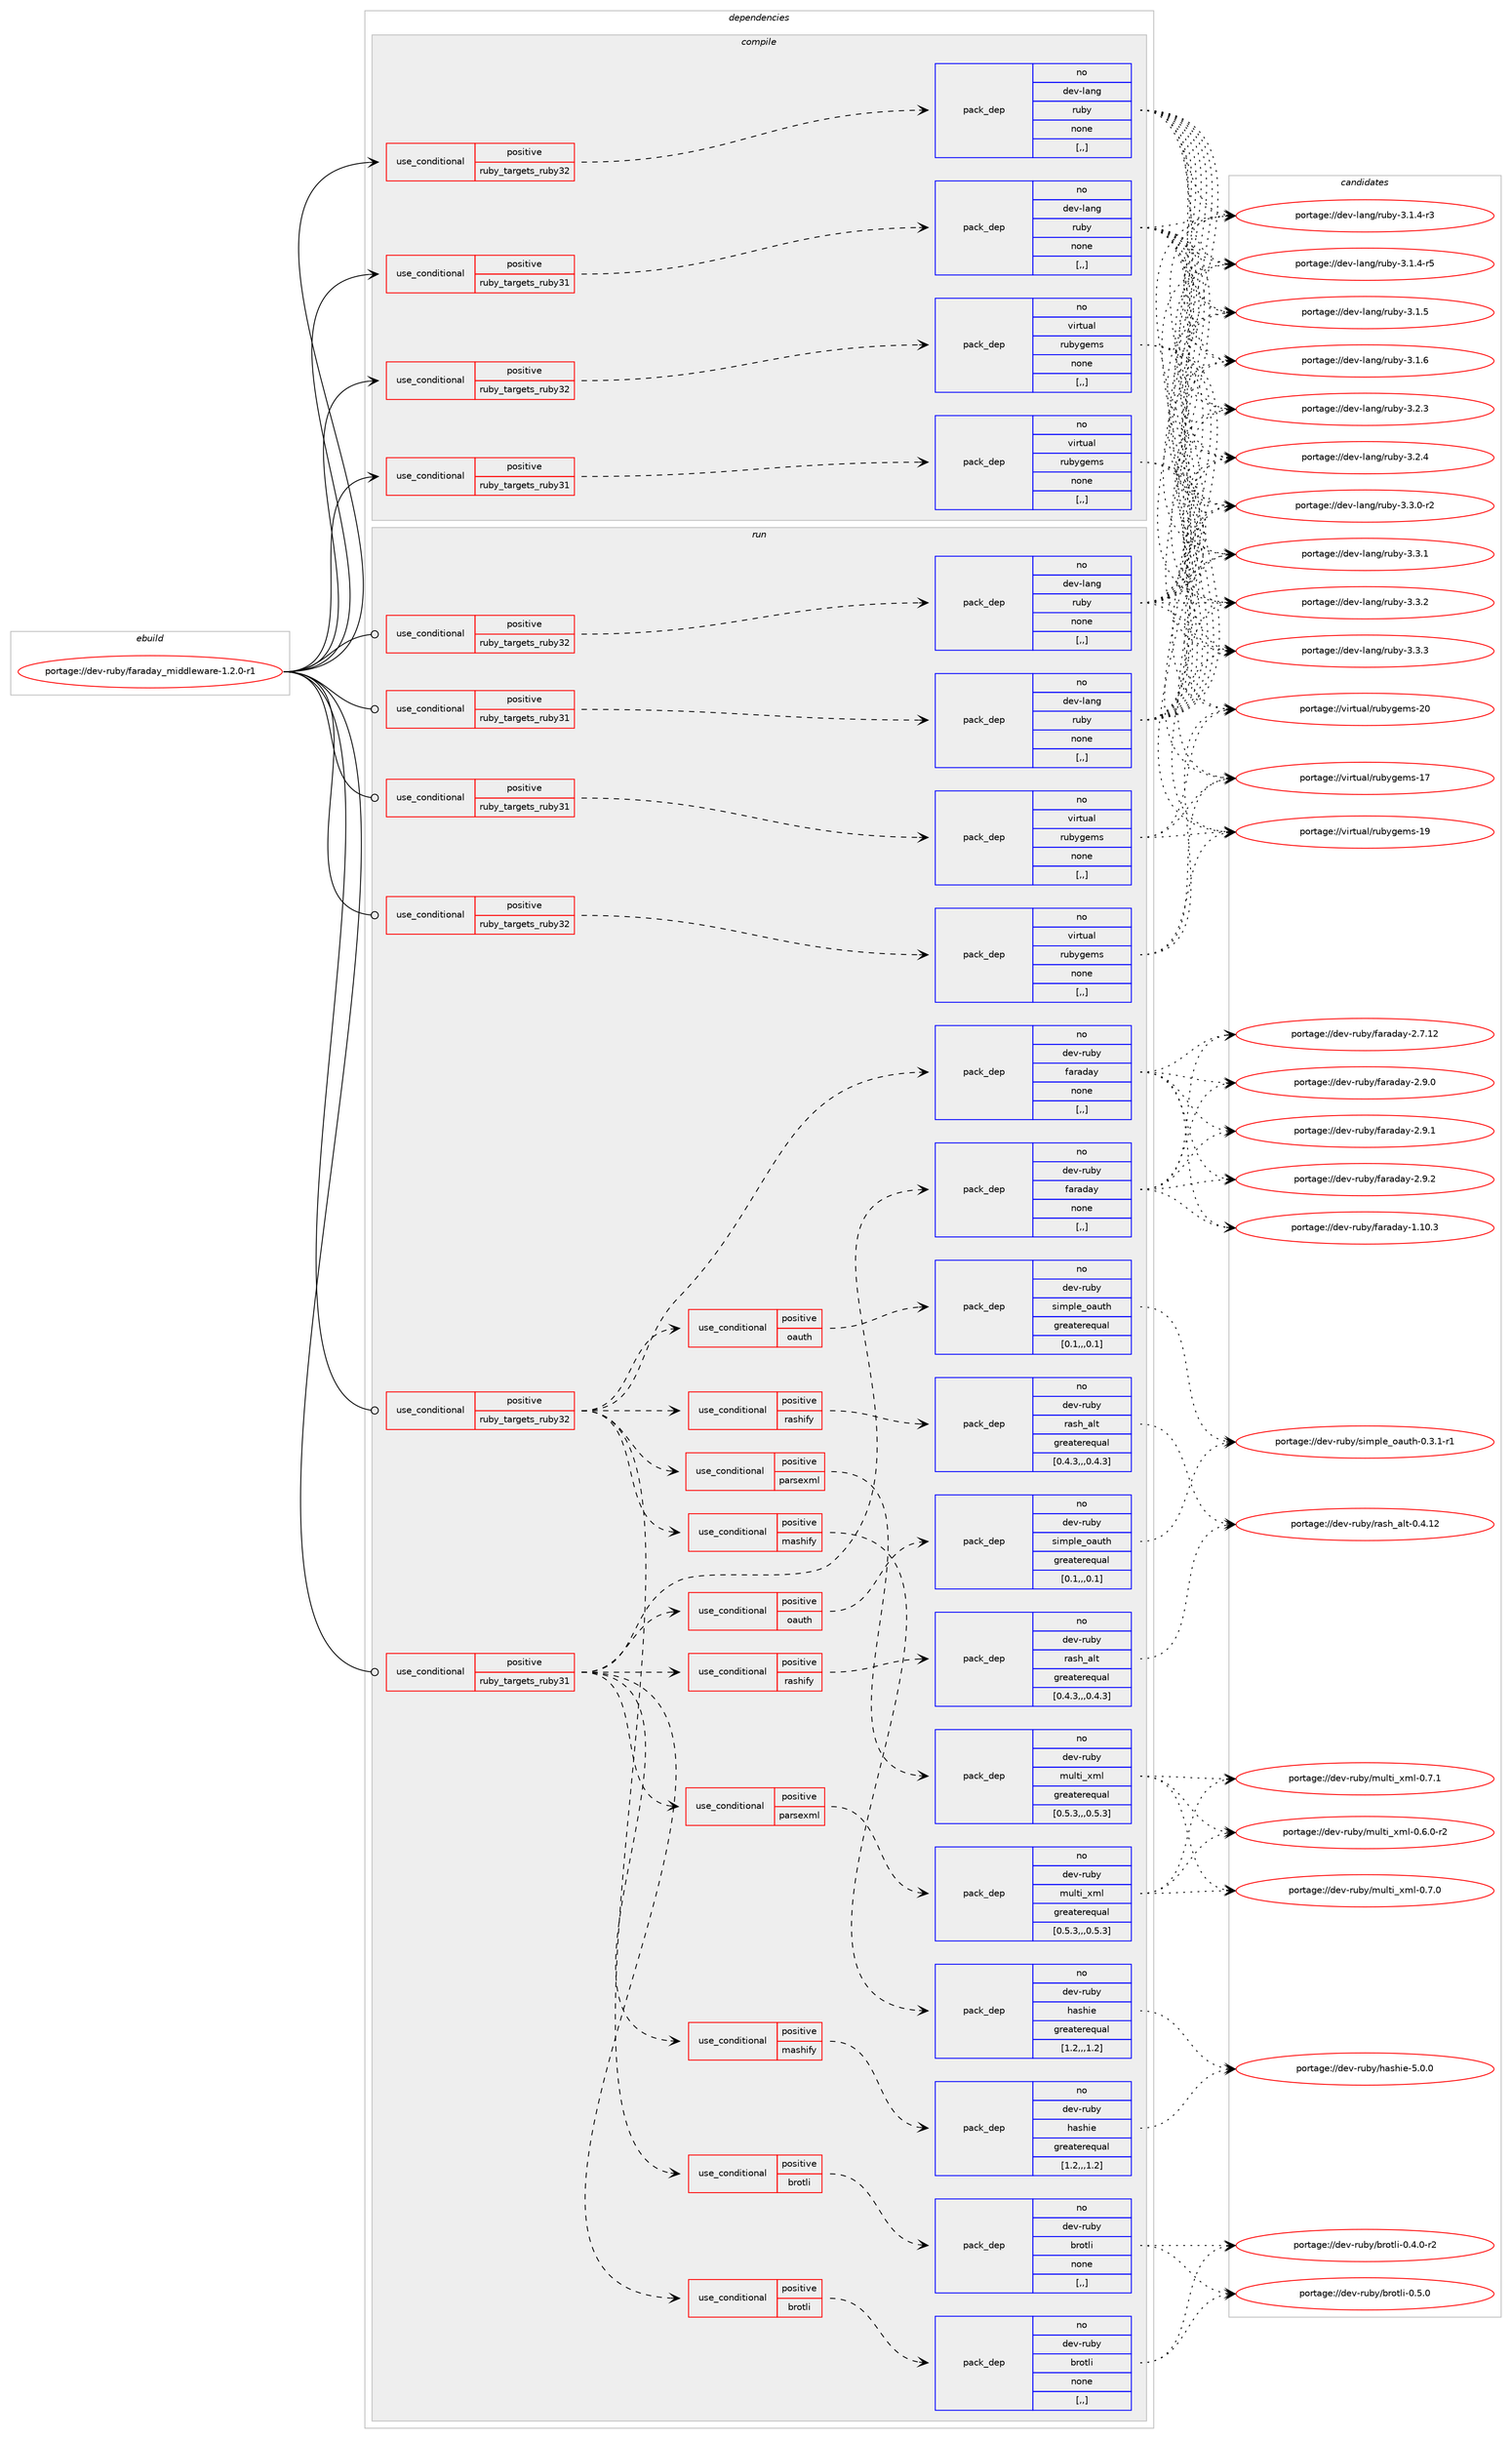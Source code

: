 digraph prolog {

# *************
# Graph options
# *************

newrank=true;
concentrate=true;
compound=true;
graph [rankdir=LR,fontname=Helvetica,fontsize=10,ranksep=1.5];#, ranksep=2.5, nodesep=0.2];
edge  [arrowhead=vee];
node  [fontname=Helvetica,fontsize=10];

# **********
# The ebuild
# **********

subgraph cluster_leftcol {
color=gray;
rank=same;
label=<<i>ebuild</i>>;
id [label="portage://dev-ruby/faraday_middleware-1.2.0-r1", color=red, width=4, href="../dev-ruby/faraday_middleware-1.2.0-r1.svg"];
}

# ****************
# The dependencies
# ****************

subgraph cluster_midcol {
color=gray;
label=<<i>dependencies</i>>;
subgraph cluster_compile {
fillcolor="#eeeeee";
style=filled;
label=<<i>compile</i>>;
subgraph cond46563 {
dependency180069 [label=<<TABLE BORDER="0" CELLBORDER="1" CELLSPACING="0" CELLPADDING="4"><TR><TD ROWSPAN="3" CELLPADDING="10">use_conditional</TD></TR><TR><TD>positive</TD></TR><TR><TD>ruby_targets_ruby31</TD></TR></TABLE>>, shape=none, color=red];
subgraph pack132209 {
dependency180070 [label=<<TABLE BORDER="0" CELLBORDER="1" CELLSPACING="0" CELLPADDING="4" WIDTH="220"><TR><TD ROWSPAN="6" CELLPADDING="30">pack_dep</TD></TR><TR><TD WIDTH="110">no</TD></TR><TR><TD>dev-lang</TD></TR><TR><TD>ruby</TD></TR><TR><TD>none</TD></TR><TR><TD>[,,]</TD></TR></TABLE>>, shape=none, color=blue];
}
dependency180069:e -> dependency180070:w [weight=20,style="dashed",arrowhead="vee"];
}
id:e -> dependency180069:w [weight=20,style="solid",arrowhead="vee"];
subgraph cond46564 {
dependency180071 [label=<<TABLE BORDER="0" CELLBORDER="1" CELLSPACING="0" CELLPADDING="4"><TR><TD ROWSPAN="3" CELLPADDING="10">use_conditional</TD></TR><TR><TD>positive</TD></TR><TR><TD>ruby_targets_ruby31</TD></TR></TABLE>>, shape=none, color=red];
subgraph pack132210 {
dependency180072 [label=<<TABLE BORDER="0" CELLBORDER="1" CELLSPACING="0" CELLPADDING="4" WIDTH="220"><TR><TD ROWSPAN="6" CELLPADDING="30">pack_dep</TD></TR><TR><TD WIDTH="110">no</TD></TR><TR><TD>virtual</TD></TR><TR><TD>rubygems</TD></TR><TR><TD>none</TD></TR><TR><TD>[,,]</TD></TR></TABLE>>, shape=none, color=blue];
}
dependency180071:e -> dependency180072:w [weight=20,style="dashed",arrowhead="vee"];
}
id:e -> dependency180071:w [weight=20,style="solid",arrowhead="vee"];
subgraph cond46565 {
dependency180073 [label=<<TABLE BORDER="0" CELLBORDER="1" CELLSPACING="0" CELLPADDING="4"><TR><TD ROWSPAN="3" CELLPADDING="10">use_conditional</TD></TR><TR><TD>positive</TD></TR><TR><TD>ruby_targets_ruby32</TD></TR></TABLE>>, shape=none, color=red];
subgraph pack132211 {
dependency180074 [label=<<TABLE BORDER="0" CELLBORDER="1" CELLSPACING="0" CELLPADDING="4" WIDTH="220"><TR><TD ROWSPAN="6" CELLPADDING="30">pack_dep</TD></TR><TR><TD WIDTH="110">no</TD></TR><TR><TD>dev-lang</TD></TR><TR><TD>ruby</TD></TR><TR><TD>none</TD></TR><TR><TD>[,,]</TD></TR></TABLE>>, shape=none, color=blue];
}
dependency180073:e -> dependency180074:w [weight=20,style="dashed",arrowhead="vee"];
}
id:e -> dependency180073:w [weight=20,style="solid",arrowhead="vee"];
subgraph cond46566 {
dependency180075 [label=<<TABLE BORDER="0" CELLBORDER="1" CELLSPACING="0" CELLPADDING="4"><TR><TD ROWSPAN="3" CELLPADDING="10">use_conditional</TD></TR><TR><TD>positive</TD></TR><TR><TD>ruby_targets_ruby32</TD></TR></TABLE>>, shape=none, color=red];
subgraph pack132212 {
dependency180076 [label=<<TABLE BORDER="0" CELLBORDER="1" CELLSPACING="0" CELLPADDING="4" WIDTH="220"><TR><TD ROWSPAN="6" CELLPADDING="30">pack_dep</TD></TR><TR><TD WIDTH="110">no</TD></TR><TR><TD>virtual</TD></TR><TR><TD>rubygems</TD></TR><TR><TD>none</TD></TR><TR><TD>[,,]</TD></TR></TABLE>>, shape=none, color=blue];
}
dependency180075:e -> dependency180076:w [weight=20,style="dashed",arrowhead="vee"];
}
id:e -> dependency180075:w [weight=20,style="solid",arrowhead="vee"];
}
subgraph cluster_compileandrun {
fillcolor="#eeeeee";
style=filled;
label=<<i>compile and run</i>>;
}
subgraph cluster_run {
fillcolor="#eeeeee";
style=filled;
label=<<i>run</i>>;
subgraph cond46567 {
dependency180077 [label=<<TABLE BORDER="0" CELLBORDER="1" CELLSPACING="0" CELLPADDING="4"><TR><TD ROWSPAN="3" CELLPADDING="10">use_conditional</TD></TR><TR><TD>positive</TD></TR><TR><TD>ruby_targets_ruby31</TD></TR></TABLE>>, shape=none, color=red];
subgraph pack132213 {
dependency180078 [label=<<TABLE BORDER="0" CELLBORDER="1" CELLSPACING="0" CELLPADDING="4" WIDTH="220"><TR><TD ROWSPAN="6" CELLPADDING="30">pack_dep</TD></TR><TR><TD WIDTH="110">no</TD></TR><TR><TD>dev-lang</TD></TR><TR><TD>ruby</TD></TR><TR><TD>none</TD></TR><TR><TD>[,,]</TD></TR></TABLE>>, shape=none, color=blue];
}
dependency180077:e -> dependency180078:w [weight=20,style="dashed",arrowhead="vee"];
}
id:e -> dependency180077:w [weight=20,style="solid",arrowhead="odot"];
subgraph cond46568 {
dependency180079 [label=<<TABLE BORDER="0" CELLBORDER="1" CELLSPACING="0" CELLPADDING="4"><TR><TD ROWSPAN="3" CELLPADDING="10">use_conditional</TD></TR><TR><TD>positive</TD></TR><TR><TD>ruby_targets_ruby31</TD></TR></TABLE>>, shape=none, color=red];
subgraph pack132214 {
dependency180080 [label=<<TABLE BORDER="0" CELLBORDER="1" CELLSPACING="0" CELLPADDING="4" WIDTH="220"><TR><TD ROWSPAN="6" CELLPADDING="30">pack_dep</TD></TR><TR><TD WIDTH="110">no</TD></TR><TR><TD>dev-ruby</TD></TR><TR><TD>faraday</TD></TR><TR><TD>none</TD></TR><TR><TD>[,,]</TD></TR></TABLE>>, shape=none, color=blue];
}
dependency180079:e -> dependency180080:w [weight=20,style="dashed",arrowhead="vee"];
subgraph cond46569 {
dependency180081 [label=<<TABLE BORDER="0" CELLBORDER="1" CELLSPACING="0" CELLPADDING="4"><TR><TD ROWSPAN="3" CELLPADDING="10">use_conditional</TD></TR><TR><TD>positive</TD></TR><TR><TD>brotli</TD></TR></TABLE>>, shape=none, color=red];
subgraph pack132215 {
dependency180082 [label=<<TABLE BORDER="0" CELLBORDER="1" CELLSPACING="0" CELLPADDING="4" WIDTH="220"><TR><TD ROWSPAN="6" CELLPADDING="30">pack_dep</TD></TR><TR><TD WIDTH="110">no</TD></TR><TR><TD>dev-ruby</TD></TR><TR><TD>brotli</TD></TR><TR><TD>none</TD></TR><TR><TD>[,,]</TD></TR></TABLE>>, shape=none, color=blue];
}
dependency180081:e -> dependency180082:w [weight=20,style="dashed",arrowhead="vee"];
}
dependency180079:e -> dependency180081:w [weight=20,style="dashed",arrowhead="vee"];
subgraph cond46570 {
dependency180083 [label=<<TABLE BORDER="0" CELLBORDER="1" CELLSPACING="0" CELLPADDING="4"><TR><TD ROWSPAN="3" CELLPADDING="10">use_conditional</TD></TR><TR><TD>positive</TD></TR><TR><TD>parsexml</TD></TR></TABLE>>, shape=none, color=red];
subgraph pack132216 {
dependency180084 [label=<<TABLE BORDER="0" CELLBORDER="1" CELLSPACING="0" CELLPADDING="4" WIDTH="220"><TR><TD ROWSPAN="6" CELLPADDING="30">pack_dep</TD></TR><TR><TD WIDTH="110">no</TD></TR><TR><TD>dev-ruby</TD></TR><TR><TD>multi_xml</TD></TR><TR><TD>greaterequal</TD></TR><TR><TD>[0.5.3,,,0.5.3]</TD></TR></TABLE>>, shape=none, color=blue];
}
dependency180083:e -> dependency180084:w [weight=20,style="dashed",arrowhead="vee"];
}
dependency180079:e -> dependency180083:w [weight=20,style="dashed",arrowhead="vee"];
subgraph cond46571 {
dependency180085 [label=<<TABLE BORDER="0" CELLBORDER="1" CELLSPACING="0" CELLPADDING="4"><TR><TD ROWSPAN="3" CELLPADDING="10">use_conditional</TD></TR><TR><TD>positive</TD></TR><TR><TD>oauth</TD></TR></TABLE>>, shape=none, color=red];
subgraph pack132217 {
dependency180086 [label=<<TABLE BORDER="0" CELLBORDER="1" CELLSPACING="0" CELLPADDING="4" WIDTH="220"><TR><TD ROWSPAN="6" CELLPADDING="30">pack_dep</TD></TR><TR><TD WIDTH="110">no</TD></TR><TR><TD>dev-ruby</TD></TR><TR><TD>simple_oauth</TD></TR><TR><TD>greaterequal</TD></TR><TR><TD>[0.1,,,0.1]</TD></TR></TABLE>>, shape=none, color=blue];
}
dependency180085:e -> dependency180086:w [weight=20,style="dashed",arrowhead="vee"];
}
dependency180079:e -> dependency180085:w [weight=20,style="dashed",arrowhead="vee"];
subgraph cond46572 {
dependency180087 [label=<<TABLE BORDER="0" CELLBORDER="1" CELLSPACING="0" CELLPADDING="4"><TR><TD ROWSPAN="3" CELLPADDING="10">use_conditional</TD></TR><TR><TD>positive</TD></TR><TR><TD>mashify</TD></TR></TABLE>>, shape=none, color=red];
subgraph pack132218 {
dependency180088 [label=<<TABLE BORDER="0" CELLBORDER="1" CELLSPACING="0" CELLPADDING="4" WIDTH="220"><TR><TD ROWSPAN="6" CELLPADDING="30">pack_dep</TD></TR><TR><TD WIDTH="110">no</TD></TR><TR><TD>dev-ruby</TD></TR><TR><TD>hashie</TD></TR><TR><TD>greaterequal</TD></TR><TR><TD>[1.2,,,1.2]</TD></TR></TABLE>>, shape=none, color=blue];
}
dependency180087:e -> dependency180088:w [weight=20,style="dashed",arrowhead="vee"];
}
dependency180079:e -> dependency180087:w [weight=20,style="dashed",arrowhead="vee"];
subgraph cond46573 {
dependency180089 [label=<<TABLE BORDER="0" CELLBORDER="1" CELLSPACING="0" CELLPADDING="4"><TR><TD ROWSPAN="3" CELLPADDING="10">use_conditional</TD></TR><TR><TD>positive</TD></TR><TR><TD>rashify</TD></TR></TABLE>>, shape=none, color=red];
subgraph pack132219 {
dependency180090 [label=<<TABLE BORDER="0" CELLBORDER="1" CELLSPACING="0" CELLPADDING="4" WIDTH="220"><TR><TD ROWSPAN="6" CELLPADDING="30">pack_dep</TD></TR><TR><TD WIDTH="110">no</TD></TR><TR><TD>dev-ruby</TD></TR><TR><TD>rash_alt</TD></TR><TR><TD>greaterequal</TD></TR><TR><TD>[0.4.3,,,0.4.3]</TD></TR></TABLE>>, shape=none, color=blue];
}
dependency180089:e -> dependency180090:w [weight=20,style="dashed",arrowhead="vee"];
}
dependency180079:e -> dependency180089:w [weight=20,style="dashed",arrowhead="vee"];
}
id:e -> dependency180079:w [weight=20,style="solid",arrowhead="odot"];
subgraph cond46574 {
dependency180091 [label=<<TABLE BORDER="0" CELLBORDER="1" CELLSPACING="0" CELLPADDING="4"><TR><TD ROWSPAN="3" CELLPADDING="10">use_conditional</TD></TR><TR><TD>positive</TD></TR><TR><TD>ruby_targets_ruby31</TD></TR></TABLE>>, shape=none, color=red];
subgraph pack132220 {
dependency180092 [label=<<TABLE BORDER="0" CELLBORDER="1" CELLSPACING="0" CELLPADDING="4" WIDTH="220"><TR><TD ROWSPAN="6" CELLPADDING="30">pack_dep</TD></TR><TR><TD WIDTH="110">no</TD></TR><TR><TD>virtual</TD></TR><TR><TD>rubygems</TD></TR><TR><TD>none</TD></TR><TR><TD>[,,]</TD></TR></TABLE>>, shape=none, color=blue];
}
dependency180091:e -> dependency180092:w [weight=20,style="dashed",arrowhead="vee"];
}
id:e -> dependency180091:w [weight=20,style="solid",arrowhead="odot"];
subgraph cond46575 {
dependency180093 [label=<<TABLE BORDER="0" CELLBORDER="1" CELLSPACING="0" CELLPADDING="4"><TR><TD ROWSPAN="3" CELLPADDING="10">use_conditional</TD></TR><TR><TD>positive</TD></TR><TR><TD>ruby_targets_ruby32</TD></TR></TABLE>>, shape=none, color=red];
subgraph pack132221 {
dependency180094 [label=<<TABLE BORDER="0" CELLBORDER="1" CELLSPACING="0" CELLPADDING="4" WIDTH="220"><TR><TD ROWSPAN="6" CELLPADDING="30">pack_dep</TD></TR><TR><TD WIDTH="110">no</TD></TR><TR><TD>dev-lang</TD></TR><TR><TD>ruby</TD></TR><TR><TD>none</TD></TR><TR><TD>[,,]</TD></TR></TABLE>>, shape=none, color=blue];
}
dependency180093:e -> dependency180094:w [weight=20,style="dashed",arrowhead="vee"];
}
id:e -> dependency180093:w [weight=20,style="solid",arrowhead="odot"];
subgraph cond46576 {
dependency180095 [label=<<TABLE BORDER="0" CELLBORDER="1" CELLSPACING="0" CELLPADDING="4"><TR><TD ROWSPAN="3" CELLPADDING="10">use_conditional</TD></TR><TR><TD>positive</TD></TR><TR><TD>ruby_targets_ruby32</TD></TR></TABLE>>, shape=none, color=red];
subgraph pack132222 {
dependency180096 [label=<<TABLE BORDER="0" CELLBORDER="1" CELLSPACING="0" CELLPADDING="4" WIDTH="220"><TR><TD ROWSPAN="6" CELLPADDING="30">pack_dep</TD></TR><TR><TD WIDTH="110">no</TD></TR><TR><TD>dev-ruby</TD></TR><TR><TD>faraday</TD></TR><TR><TD>none</TD></TR><TR><TD>[,,]</TD></TR></TABLE>>, shape=none, color=blue];
}
dependency180095:e -> dependency180096:w [weight=20,style="dashed",arrowhead="vee"];
subgraph cond46577 {
dependency180097 [label=<<TABLE BORDER="0" CELLBORDER="1" CELLSPACING="0" CELLPADDING="4"><TR><TD ROWSPAN="3" CELLPADDING="10">use_conditional</TD></TR><TR><TD>positive</TD></TR><TR><TD>brotli</TD></TR></TABLE>>, shape=none, color=red];
subgraph pack132223 {
dependency180098 [label=<<TABLE BORDER="0" CELLBORDER="1" CELLSPACING="0" CELLPADDING="4" WIDTH="220"><TR><TD ROWSPAN="6" CELLPADDING="30">pack_dep</TD></TR><TR><TD WIDTH="110">no</TD></TR><TR><TD>dev-ruby</TD></TR><TR><TD>brotli</TD></TR><TR><TD>none</TD></TR><TR><TD>[,,]</TD></TR></TABLE>>, shape=none, color=blue];
}
dependency180097:e -> dependency180098:w [weight=20,style="dashed",arrowhead="vee"];
}
dependency180095:e -> dependency180097:w [weight=20,style="dashed",arrowhead="vee"];
subgraph cond46578 {
dependency180099 [label=<<TABLE BORDER="0" CELLBORDER="1" CELLSPACING="0" CELLPADDING="4"><TR><TD ROWSPAN="3" CELLPADDING="10">use_conditional</TD></TR><TR><TD>positive</TD></TR><TR><TD>parsexml</TD></TR></TABLE>>, shape=none, color=red];
subgraph pack132224 {
dependency180100 [label=<<TABLE BORDER="0" CELLBORDER="1" CELLSPACING="0" CELLPADDING="4" WIDTH="220"><TR><TD ROWSPAN="6" CELLPADDING="30">pack_dep</TD></TR><TR><TD WIDTH="110">no</TD></TR><TR><TD>dev-ruby</TD></TR><TR><TD>multi_xml</TD></TR><TR><TD>greaterequal</TD></TR><TR><TD>[0.5.3,,,0.5.3]</TD></TR></TABLE>>, shape=none, color=blue];
}
dependency180099:e -> dependency180100:w [weight=20,style="dashed",arrowhead="vee"];
}
dependency180095:e -> dependency180099:w [weight=20,style="dashed",arrowhead="vee"];
subgraph cond46579 {
dependency180101 [label=<<TABLE BORDER="0" CELLBORDER="1" CELLSPACING="0" CELLPADDING="4"><TR><TD ROWSPAN="3" CELLPADDING="10">use_conditional</TD></TR><TR><TD>positive</TD></TR><TR><TD>oauth</TD></TR></TABLE>>, shape=none, color=red];
subgraph pack132225 {
dependency180102 [label=<<TABLE BORDER="0" CELLBORDER="1" CELLSPACING="0" CELLPADDING="4" WIDTH="220"><TR><TD ROWSPAN="6" CELLPADDING="30">pack_dep</TD></TR><TR><TD WIDTH="110">no</TD></TR><TR><TD>dev-ruby</TD></TR><TR><TD>simple_oauth</TD></TR><TR><TD>greaterequal</TD></TR><TR><TD>[0.1,,,0.1]</TD></TR></TABLE>>, shape=none, color=blue];
}
dependency180101:e -> dependency180102:w [weight=20,style="dashed",arrowhead="vee"];
}
dependency180095:e -> dependency180101:w [weight=20,style="dashed",arrowhead="vee"];
subgraph cond46580 {
dependency180103 [label=<<TABLE BORDER="0" CELLBORDER="1" CELLSPACING="0" CELLPADDING="4"><TR><TD ROWSPAN="3" CELLPADDING="10">use_conditional</TD></TR><TR><TD>positive</TD></TR><TR><TD>mashify</TD></TR></TABLE>>, shape=none, color=red];
subgraph pack132226 {
dependency180104 [label=<<TABLE BORDER="0" CELLBORDER="1" CELLSPACING="0" CELLPADDING="4" WIDTH="220"><TR><TD ROWSPAN="6" CELLPADDING="30">pack_dep</TD></TR><TR><TD WIDTH="110">no</TD></TR><TR><TD>dev-ruby</TD></TR><TR><TD>hashie</TD></TR><TR><TD>greaterequal</TD></TR><TR><TD>[1.2,,,1.2]</TD></TR></TABLE>>, shape=none, color=blue];
}
dependency180103:e -> dependency180104:w [weight=20,style="dashed",arrowhead="vee"];
}
dependency180095:e -> dependency180103:w [weight=20,style="dashed",arrowhead="vee"];
subgraph cond46581 {
dependency180105 [label=<<TABLE BORDER="0" CELLBORDER="1" CELLSPACING="0" CELLPADDING="4"><TR><TD ROWSPAN="3" CELLPADDING="10">use_conditional</TD></TR><TR><TD>positive</TD></TR><TR><TD>rashify</TD></TR></TABLE>>, shape=none, color=red];
subgraph pack132227 {
dependency180106 [label=<<TABLE BORDER="0" CELLBORDER="1" CELLSPACING="0" CELLPADDING="4" WIDTH="220"><TR><TD ROWSPAN="6" CELLPADDING="30">pack_dep</TD></TR><TR><TD WIDTH="110">no</TD></TR><TR><TD>dev-ruby</TD></TR><TR><TD>rash_alt</TD></TR><TR><TD>greaterequal</TD></TR><TR><TD>[0.4.3,,,0.4.3]</TD></TR></TABLE>>, shape=none, color=blue];
}
dependency180105:e -> dependency180106:w [weight=20,style="dashed",arrowhead="vee"];
}
dependency180095:e -> dependency180105:w [weight=20,style="dashed",arrowhead="vee"];
}
id:e -> dependency180095:w [weight=20,style="solid",arrowhead="odot"];
subgraph cond46582 {
dependency180107 [label=<<TABLE BORDER="0" CELLBORDER="1" CELLSPACING="0" CELLPADDING="4"><TR><TD ROWSPAN="3" CELLPADDING="10">use_conditional</TD></TR><TR><TD>positive</TD></TR><TR><TD>ruby_targets_ruby32</TD></TR></TABLE>>, shape=none, color=red];
subgraph pack132228 {
dependency180108 [label=<<TABLE BORDER="0" CELLBORDER="1" CELLSPACING="0" CELLPADDING="4" WIDTH="220"><TR><TD ROWSPAN="6" CELLPADDING="30">pack_dep</TD></TR><TR><TD WIDTH="110">no</TD></TR><TR><TD>virtual</TD></TR><TR><TD>rubygems</TD></TR><TR><TD>none</TD></TR><TR><TD>[,,]</TD></TR></TABLE>>, shape=none, color=blue];
}
dependency180107:e -> dependency180108:w [weight=20,style="dashed",arrowhead="vee"];
}
id:e -> dependency180107:w [weight=20,style="solid",arrowhead="odot"];
}
}

# **************
# The candidates
# **************

subgraph cluster_choices {
rank=same;
color=gray;
label=<<i>candidates</i>>;

subgraph choice132209 {
color=black;
nodesep=1;
choice100101118451089711010347114117981214551464946524511451 [label="portage://dev-lang/ruby-3.1.4-r3", color=red, width=4,href="../dev-lang/ruby-3.1.4-r3.svg"];
choice100101118451089711010347114117981214551464946524511453 [label="portage://dev-lang/ruby-3.1.4-r5", color=red, width=4,href="../dev-lang/ruby-3.1.4-r5.svg"];
choice10010111845108971101034711411798121455146494653 [label="portage://dev-lang/ruby-3.1.5", color=red, width=4,href="../dev-lang/ruby-3.1.5.svg"];
choice10010111845108971101034711411798121455146494654 [label="portage://dev-lang/ruby-3.1.6", color=red, width=4,href="../dev-lang/ruby-3.1.6.svg"];
choice10010111845108971101034711411798121455146504651 [label="portage://dev-lang/ruby-3.2.3", color=red, width=4,href="../dev-lang/ruby-3.2.3.svg"];
choice10010111845108971101034711411798121455146504652 [label="portage://dev-lang/ruby-3.2.4", color=red, width=4,href="../dev-lang/ruby-3.2.4.svg"];
choice100101118451089711010347114117981214551465146484511450 [label="portage://dev-lang/ruby-3.3.0-r2", color=red, width=4,href="../dev-lang/ruby-3.3.0-r2.svg"];
choice10010111845108971101034711411798121455146514649 [label="portage://dev-lang/ruby-3.3.1", color=red, width=4,href="../dev-lang/ruby-3.3.1.svg"];
choice10010111845108971101034711411798121455146514650 [label="portage://dev-lang/ruby-3.3.2", color=red, width=4,href="../dev-lang/ruby-3.3.2.svg"];
choice10010111845108971101034711411798121455146514651 [label="portage://dev-lang/ruby-3.3.3", color=red, width=4,href="../dev-lang/ruby-3.3.3.svg"];
dependency180070:e -> choice100101118451089711010347114117981214551464946524511451:w [style=dotted,weight="100"];
dependency180070:e -> choice100101118451089711010347114117981214551464946524511453:w [style=dotted,weight="100"];
dependency180070:e -> choice10010111845108971101034711411798121455146494653:w [style=dotted,weight="100"];
dependency180070:e -> choice10010111845108971101034711411798121455146494654:w [style=dotted,weight="100"];
dependency180070:e -> choice10010111845108971101034711411798121455146504651:w [style=dotted,weight="100"];
dependency180070:e -> choice10010111845108971101034711411798121455146504652:w [style=dotted,weight="100"];
dependency180070:e -> choice100101118451089711010347114117981214551465146484511450:w [style=dotted,weight="100"];
dependency180070:e -> choice10010111845108971101034711411798121455146514649:w [style=dotted,weight="100"];
dependency180070:e -> choice10010111845108971101034711411798121455146514650:w [style=dotted,weight="100"];
dependency180070:e -> choice10010111845108971101034711411798121455146514651:w [style=dotted,weight="100"];
}
subgraph choice132210 {
color=black;
nodesep=1;
choice118105114116117971084711411798121103101109115454955 [label="portage://virtual/rubygems-17", color=red, width=4,href="../virtual/rubygems-17.svg"];
choice118105114116117971084711411798121103101109115454957 [label="portage://virtual/rubygems-19", color=red, width=4,href="../virtual/rubygems-19.svg"];
choice118105114116117971084711411798121103101109115455048 [label="portage://virtual/rubygems-20", color=red, width=4,href="../virtual/rubygems-20.svg"];
dependency180072:e -> choice118105114116117971084711411798121103101109115454955:w [style=dotted,weight="100"];
dependency180072:e -> choice118105114116117971084711411798121103101109115454957:w [style=dotted,weight="100"];
dependency180072:e -> choice118105114116117971084711411798121103101109115455048:w [style=dotted,weight="100"];
}
subgraph choice132211 {
color=black;
nodesep=1;
choice100101118451089711010347114117981214551464946524511451 [label="portage://dev-lang/ruby-3.1.4-r3", color=red, width=4,href="../dev-lang/ruby-3.1.4-r3.svg"];
choice100101118451089711010347114117981214551464946524511453 [label="portage://dev-lang/ruby-3.1.4-r5", color=red, width=4,href="../dev-lang/ruby-3.1.4-r5.svg"];
choice10010111845108971101034711411798121455146494653 [label="portage://dev-lang/ruby-3.1.5", color=red, width=4,href="../dev-lang/ruby-3.1.5.svg"];
choice10010111845108971101034711411798121455146494654 [label="portage://dev-lang/ruby-3.1.6", color=red, width=4,href="../dev-lang/ruby-3.1.6.svg"];
choice10010111845108971101034711411798121455146504651 [label="portage://dev-lang/ruby-3.2.3", color=red, width=4,href="../dev-lang/ruby-3.2.3.svg"];
choice10010111845108971101034711411798121455146504652 [label="portage://dev-lang/ruby-3.2.4", color=red, width=4,href="../dev-lang/ruby-3.2.4.svg"];
choice100101118451089711010347114117981214551465146484511450 [label="portage://dev-lang/ruby-3.3.0-r2", color=red, width=4,href="../dev-lang/ruby-3.3.0-r2.svg"];
choice10010111845108971101034711411798121455146514649 [label="portage://dev-lang/ruby-3.3.1", color=red, width=4,href="../dev-lang/ruby-3.3.1.svg"];
choice10010111845108971101034711411798121455146514650 [label="portage://dev-lang/ruby-3.3.2", color=red, width=4,href="../dev-lang/ruby-3.3.2.svg"];
choice10010111845108971101034711411798121455146514651 [label="portage://dev-lang/ruby-3.3.3", color=red, width=4,href="../dev-lang/ruby-3.3.3.svg"];
dependency180074:e -> choice100101118451089711010347114117981214551464946524511451:w [style=dotted,weight="100"];
dependency180074:e -> choice100101118451089711010347114117981214551464946524511453:w [style=dotted,weight="100"];
dependency180074:e -> choice10010111845108971101034711411798121455146494653:w [style=dotted,weight="100"];
dependency180074:e -> choice10010111845108971101034711411798121455146494654:w [style=dotted,weight="100"];
dependency180074:e -> choice10010111845108971101034711411798121455146504651:w [style=dotted,weight="100"];
dependency180074:e -> choice10010111845108971101034711411798121455146504652:w [style=dotted,weight="100"];
dependency180074:e -> choice100101118451089711010347114117981214551465146484511450:w [style=dotted,weight="100"];
dependency180074:e -> choice10010111845108971101034711411798121455146514649:w [style=dotted,weight="100"];
dependency180074:e -> choice10010111845108971101034711411798121455146514650:w [style=dotted,weight="100"];
dependency180074:e -> choice10010111845108971101034711411798121455146514651:w [style=dotted,weight="100"];
}
subgraph choice132212 {
color=black;
nodesep=1;
choice118105114116117971084711411798121103101109115454955 [label="portage://virtual/rubygems-17", color=red, width=4,href="../virtual/rubygems-17.svg"];
choice118105114116117971084711411798121103101109115454957 [label="portage://virtual/rubygems-19", color=red, width=4,href="../virtual/rubygems-19.svg"];
choice118105114116117971084711411798121103101109115455048 [label="portage://virtual/rubygems-20", color=red, width=4,href="../virtual/rubygems-20.svg"];
dependency180076:e -> choice118105114116117971084711411798121103101109115454955:w [style=dotted,weight="100"];
dependency180076:e -> choice118105114116117971084711411798121103101109115454957:w [style=dotted,weight="100"];
dependency180076:e -> choice118105114116117971084711411798121103101109115455048:w [style=dotted,weight="100"];
}
subgraph choice132213 {
color=black;
nodesep=1;
choice100101118451089711010347114117981214551464946524511451 [label="portage://dev-lang/ruby-3.1.4-r3", color=red, width=4,href="../dev-lang/ruby-3.1.4-r3.svg"];
choice100101118451089711010347114117981214551464946524511453 [label="portage://dev-lang/ruby-3.1.4-r5", color=red, width=4,href="../dev-lang/ruby-3.1.4-r5.svg"];
choice10010111845108971101034711411798121455146494653 [label="portage://dev-lang/ruby-3.1.5", color=red, width=4,href="../dev-lang/ruby-3.1.5.svg"];
choice10010111845108971101034711411798121455146494654 [label="portage://dev-lang/ruby-3.1.6", color=red, width=4,href="../dev-lang/ruby-3.1.6.svg"];
choice10010111845108971101034711411798121455146504651 [label="portage://dev-lang/ruby-3.2.3", color=red, width=4,href="../dev-lang/ruby-3.2.3.svg"];
choice10010111845108971101034711411798121455146504652 [label="portage://dev-lang/ruby-3.2.4", color=red, width=4,href="../dev-lang/ruby-3.2.4.svg"];
choice100101118451089711010347114117981214551465146484511450 [label="portage://dev-lang/ruby-3.3.0-r2", color=red, width=4,href="../dev-lang/ruby-3.3.0-r2.svg"];
choice10010111845108971101034711411798121455146514649 [label="portage://dev-lang/ruby-3.3.1", color=red, width=4,href="../dev-lang/ruby-3.3.1.svg"];
choice10010111845108971101034711411798121455146514650 [label="portage://dev-lang/ruby-3.3.2", color=red, width=4,href="../dev-lang/ruby-3.3.2.svg"];
choice10010111845108971101034711411798121455146514651 [label="portage://dev-lang/ruby-3.3.3", color=red, width=4,href="../dev-lang/ruby-3.3.3.svg"];
dependency180078:e -> choice100101118451089711010347114117981214551464946524511451:w [style=dotted,weight="100"];
dependency180078:e -> choice100101118451089711010347114117981214551464946524511453:w [style=dotted,weight="100"];
dependency180078:e -> choice10010111845108971101034711411798121455146494653:w [style=dotted,weight="100"];
dependency180078:e -> choice10010111845108971101034711411798121455146494654:w [style=dotted,weight="100"];
dependency180078:e -> choice10010111845108971101034711411798121455146504651:w [style=dotted,weight="100"];
dependency180078:e -> choice10010111845108971101034711411798121455146504652:w [style=dotted,weight="100"];
dependency180078:e -> choice100101118451089711010347114117981214551465146484511450:w [style=dotted,weight="100"];
dependency180078:e -> choice10010111845108971101034711411798121455146514649:w [style=dotted,weight="100"];
dependency180078:e -> choice10010111845108971101034711411798121455146514650:w [style=dotted,weight="100"];
dependency180078:e -> choice10010111845108971101034711411798121455146514651:w [style=dotted,weight="100"];
}
subgraph choice132214 {
color=black;
nodesep=1;
choice10010111845114117981214710297114971009712145494649484651 [label="portage://dev-ruby/faraday-1.10.3", color=red, width=4,href="../dev-ruby/faraday-1.10.3.svg"];
choice10010111845114117981214710297114971009712145504655464950 [label="portage://dev-ruby/faraday-2.7.12", color=red, width=4,href="../dev-ruby/faraday-2.7.12.svg"];
choice100101118451141179812147102971149710097121455046574648 [label="portage://dev-ruby/faraday-2.9.0", color=red, width=4,href="../dev-ruby/faraday-2.9.0.svg"];
choice100101118451141179812147102971149710097121455046574649 [label="portage://dev-ruby/faraday-2.9.1", color=red, width=4,href="../dev-ruby/faraday-2.9.1.svg"];
choice100101118451141179812147102971149710097121455046574650 [label="portage://dev-ruby/faraday-2.9.2", color=red, width=4,href="../dev-ruby/faraday-2.9.2.svg"];
dependency180080:e -> choice10010111845114117981214710297114971009712145494649484651:w [style=dotted,weight="100"];
dependency180080:e -> choice10010111845114117981214710297114971009712145504655464950:w [style=dotted,weight="100"];
dependency180080:e -> choice100101118451141179812147102971149710097121455046574648:w [style=dotted,weight="100"];
dependency180080:e -> choice100101118451141179812147102971149710097121455046574649:w [style=dotted,weight="100"];
dependency180080:e -> choice100101118451141179812147102971149710097121455046574650:w [style=dotted,weight="100"];
}
subgraph choice132215 {
color=black;
nodesep=1;
choice100101118451141179812147981141111161081054548465246484511450 [label="portage://dev-ruby/brotli-0.4.0-r2", color=red, width=4,href="../dev-ruby/brotli-0.4.0-r2.svg"];
choice10010111845114117981214798114111116108105454846534648 [label="portage://dev-ruby/brotli-0.5.0", color=red, width=4,href="../dev-ruby/brotli-0.5.0.svg"];
dependency180082:e -> choice100101118451141179812147981141111161081054548465246484511450:w [style=dotted,weight="100"];
dependency180082:e -> choice10010111845114117981214798114111116108105454846534648:w [style=dotted,weight="100"];
}
subgraph choice132216 {
color=black;
nodesep=1;
choice100101118451141179812147109117108116105951201091084548465446484511450 [label="portage://dev-ruby/multi_xml-0.6.0-r2", color=red, width=4,href="../dev-ruby/multi_xml-0.6.0-r2.svg"];
choice10010111845114117981214710911710811610595120109108454846554648 [label="portage://dev-ruby/multi_xml-0.7.0", color=red, width=4,href="../dev-ruby/multi_xml-0.7.0.svg"];
choice10010111845114117981214710911710811610595120109108454846554649 [label="portage://dev-ruby/multi_xml-0.7.1", color=red, width=4,href="../dev-ruby/multi_xml-0.7.1.svg"];
dependency180084:e -> choice100101118451141179812147109117108116105951201091084548465446484511450:w [style=dotted,weight="100"];
dependency180084:e -> choice10010111845114117981214710911710811610595120109108454846554648:w [style=dotted,weight="100"];
dependency180084:e -> choice10010111845114117981214710911710811610595120109108454846554649:w [style=dotted,weight="100"];
}
subgraph choice132217 {
color=black;
nodesep=1;
choice10010111845114117981214711510510911210810195111971171161044548465146494511449 [label="portage://dev-ruby/simple_oauth-0.3.1-r1", color=red, width=4,href="../dev-ruby/simple_oauth-0.3.1-r1.svg"];
dependency180086:e -> choice10010111845114117981214711510510911210810195111971171161044548465146494511449:w [style=dotted,weight="100"];
}
subgraph choice132218 {
color=black;
nodesep=1;
choice10010111845114117981214710497115104105101455346484648 [label="portage://dev-ruby/hashie-5.0.0", color=red, width=4,href="../dev-ruby/hashie-5.0.0.svg"];
dependency180088:e -> choice10010111845114117981214710497115104105101455346484648:w [style=dotted,weight="100"];
}
subgraph choice132219 {
color=black;
nodesep=1;
choice10010111845114117981214711497115104959710811645484652464950 [label="portage://dev-ruby/rash_alt-0.4.12", color=red, width=4,href="../dev-ruby/rash_alt-0.4.12.svg"];
dependency180090:e -> choice10010111845114117981214711497115104959710811645484652464950:w [style=dotted,weight="100"];
}
subgraph choice132220 {
color=black;
nodesep=1;
choice118105114116117971084711411798121103101109115454955 [label="portage://virtual/rubygems-17", color=red, width=4,href="../virtual/rubygems-17.svg"];
choice118105114116117971084711411798121103101109115454957 [label="portage://virtual/rubygems-19", color=red, width=4,href="../virtual/rubygems-19.svg"];
choice118105114116117971084711411798121103101109115455048 [label="portage://virtual/rubygems-20", color=red, width=4,href="../virtual/rubygems-20.svg"];
dependency180092:e -> choice118105114116117971084711411798121103101109115454955:w [style=dotted,weight="100"];
dependency180092:e -> choice118105114116117971084711411798121103101109115454957:w [style=dotted,weight="100"];
dependency180092:e -> choice118105114116117971084711411798121103101109115455048:w [style=dotted,weight="100"];
}
subgraph choice132221 {
color=black;
nodesep=1;
choice100101118451089711010347114117981214551464946524511451 [label="portage://dev-lang/ruby-3.1.4-r3", color=red, width=4,href="../dev-lang/ruby-3.1.4-r3.svg"];
choice100101118451089711010347114117981214551464946524511453 [label="portage://dev-lang/ruby-3.1.4-r5", color=red, width=4,href="../dev-lang/ruby-3.1.4-r5.svg"];
choice10010111845108971101034711411798121455146494653 [label="portage://dev-lang/ruby-3.1.5", color=red, width=4,href="../dev-lang/ruby-3.1.5.svg"];
choice10010111845108971101034711411798121455146494654 [label="portage://dev-lang/ruby-3.1.6", color=red, width=4,href="../dev-lang/ruby-3.1.6.svg"];
choice10010111845108971101034711411798121455146504651 [label="portage://dev-lang/ruby-3.2.3", color=red, width=4,href="../dev-lang/ruby-3.2.3.svg"];
choice10010111845108971101034711411798121455146504652 [label="portage://dev-lang/ruby-3.2.4", color=red, width=4,href="../dev-lang/ruby-3.2.4.svg"];
choice100101118451089711010347114117981214551465146484511450 [label="portage://dev-lang/ruby-3.3.0-r2", color=red, width=4,href="../dev-lang/ruby-3.3.0-r2.svg"];
choice10010111845108971101034711411798121455146514649 [label="portage://dev-lang/ruby-3.3.1", color=red, width=4,href="../dev-lang/ruby-3.3.1.svg"];
choice10010111845108971101034711411798121455146514650 [label="portage://dev-lang/ruby-3.3.2", color=red, width=4,href="../dev-lang/ruby-3.3.2.svg"];
choice10010111845108971101034711411798121455146514651 [label="portage://dev-lang/ruby-3.3.3", color=red, width=4,href="../dev-lang/ruby-3.3.3.svg"];
dependency180094:e -> choice100101118451089711010347114117981214551464946524511451:w [style=dotted,weight="100"];
dependency180094:e -> choice100101118451089711010347114117981214551464946524511453:w [style=dotted,weight="100"];
dependency180094:e -> choice10010111845108971101034711411798121455146494653:w [style=dotted,weight="100"];
dependency180094:e -> choice10010111845108971101034711411798121455146494654:w [style=dotted,weight="100"];
dependency180094:e -> choice10010111845108971101034711411798121455146504651:w [style=dotted,weight="100"];
dependency180094:e -> choice10010111845108971101034711411798121455146504652:w [style=dotted,weight="100"];
dependency180094:e -> choice100101118451089711010347114117981214551465146484511450:w [style=dotted,weight="100"];
dependency180094:e -> choice10010111845108971101034711411798121455146514649:w [style=dotted,weight="100"];
dependency180094:e -> choice10010111845108971101034711411798121455146514650:w [style=dotted,weight="100"];
dependency180094:e -> choice10010111845108971101034711411798121455146514651:w [style=dotted,weight="100"];
}
subgraph choice132222 {
color=black;
nodesep=1;
choice10010111845114117981214710297114971009712145494649484651 [label="portage://dev-ruby/faraday-1.10.3", color=red, width=4,href="../dev-ruby/faraday-1.10.3.svg"];
choice10010111845114117981214710297114971009712145504655464950 [label="portage://dev-ruby/faraday-2.7.12", color=red, width=4,href="../dev-ruby/faraday-2.7.12.svg"];
choice100101118451141179812147102971149710097121455046574648 [label="portage://dev-ruby/faraday-2.9.0", color=red, width=4,href="../dev-ruby/faraday-2.9.0.svg"];
choice100101118451141179812147102971149710097121455046574649 [label="portage://dev-ruby/faraday-2.9.1", color=red, width=4,href="../dev-ruby/faraday-2.9.1.svg"];
choice100101118451141179812147102971149710097121455046574650 [label="portage://dev-ruby/faraday-2.9.2", color=red, width=4,href="../dev-ruby/faraday-2.9.2.svg"];
dependency180096:e -> choice10010111845114117981214710297114971009712145494649484651:w [style=dotted,weight="100"];
dependency180096:e -> choice10010111845114117981214710297114971009712145504655464950:w [style=dotted,weight="100"];
dependency180096:e -> choice100101118451141179812147102971149710097121455046574648:w [style=dotted,weight="100"];
dependency180096:e -> choice100101118451141179812147102971149710097121455046574649:w [style=dotted,weight="100"];
dependency180096:e -> choice100101118451141179812147102971149710097121455046574650:w [style=dotted,weight="100"];
}
subgraph choice132223 {
color=black;
nodesep=1;
choice100101118451141179812147981141111161081054548465246484511450 [label="portage://dev-ruby/brotli-0.4.0-r2", color=red, width=4,href="../dev-ruby/brotli-0.4.0-r2.svg"];
choice10010111845114117981214798114111116108105454846534648 [label="portage://dev-ruby/brotli-0.5.0", color=red, width=4,href="../dev-ruby/brotli-0.5.0.svg"];
dependency180098:e -> choice100101118451141179812147981141111161081054548465246484511450:w [style=dotted,weight="100"];
dependency180098:e -> choice10010111845114117981214798114111116108105454846534648:w [style=dotted,weight="100"];
}
subgraph choice132224 {
color=black;
nodesep=1;
choice100101118451141179812147109117108116105951201091084548465446484511450 [label="portage://dev-ruby/multi_xml-0.6.0-r2", color=red, width=4,href="../dev-ruby/multi_xml-0.6.0-r2.svg"];
choice10010111845114117981214710911710811610595120109108454846554648 [label="portage://dev-ruby/multi_xml-0.7.0", color=red, width=4,href="../dev-ruby/multi_xml-0.7.0.svg"];
choice10010111845114117981214710911710811610595120109108454846554649 [label="portage://dev-ruby/multi_xml-0.7.1", color=red, width=4,href="../dev-ruby/multi_xml-0.7.1.svg"];
dependency180100:e -> choice100101118451141179812147109117108116105951201091084548465446484511450:w [style=dotted,weight="100"];
dependency180100:e -> choice10010111845114117981214710911710811610595120109108454846554648:w [style=dotted,weight="100"];
dependency180100:e -> choice10010111845114117981214710911710811610595120109108454846554649:w [style=dotted,weight="100"];
}
subgraph choice132225 {
color=black;
nodesep=1;
choice10010111845114117981214711510510911210810195111971171161044548465146494511449 [label="portage://dev-ruby/simple_oauth-0.3.1-r1", color=red, width=4,href="../dev-ruby/simple_oauth-0.3.1-r1.svg"];
dependency180102:e -> choice10010111845114117981214711510510911210810195111971171161044548465146494511449:w [style=dotted,weight="100"];
}
subgraph choice132226 {
color=black;
nodesep=1;
choice10010111845114117981214710497115104105101455346484648 [label="portage://dev-ruby/hashie-5.0.0", color=red, width=4,href="../dev-ruby/hashie-5.0.0.svg"];
dependency180104:e -> choice10010111845114117981214710497115104105101455346484648:w [style=dotted,weight="100"];
}
subgraph choice132227 {
color=black;
nodesep=1;
choice10010111845114117981214711497115104959710811645484652464950 [label="portage://dev-ruby/rash_alt-0.4.12", color=red, width=4,href="../dev-ruby/rash_alt-0.4.12.svg"];
dependency180106:e -> choice10010111845114117981214711497115104959710811645484652464950:w [style=dotted,weight="100"];
}
subgraph choice132228 {
color=black;
nodesep=1;
choice118105114116117971084711411798121103101109115454955 [label="portage://virtual/rubygems-17", color=red, width=4,href="../virtual/rubygems-17.svg"];
choice118105114116117971084711411798121103101109115454957 [label="portage://virtual/rubygems-19", color=red, width=4,href="../virtual/rubygems-19.svg"];
choice118105114116117971084711411798121103101109115455048 [label="portage://virtual/rubygems-20", color=red, width=4,href="../virtual/rubygems-20.svg"];
dependency180108:e -> choice118105114116117971084711411798121103101109115454955:w [style=dotted,weight="100"];
dependency180108:e -> choice118105114116117971084711411798121103101109115454957:w [style=dotted,weight="100"];
dependency180108:e -> choice118105114116117971084711411798121103101109115455048:w [style=dotted,weight="100"];
}
}

}
